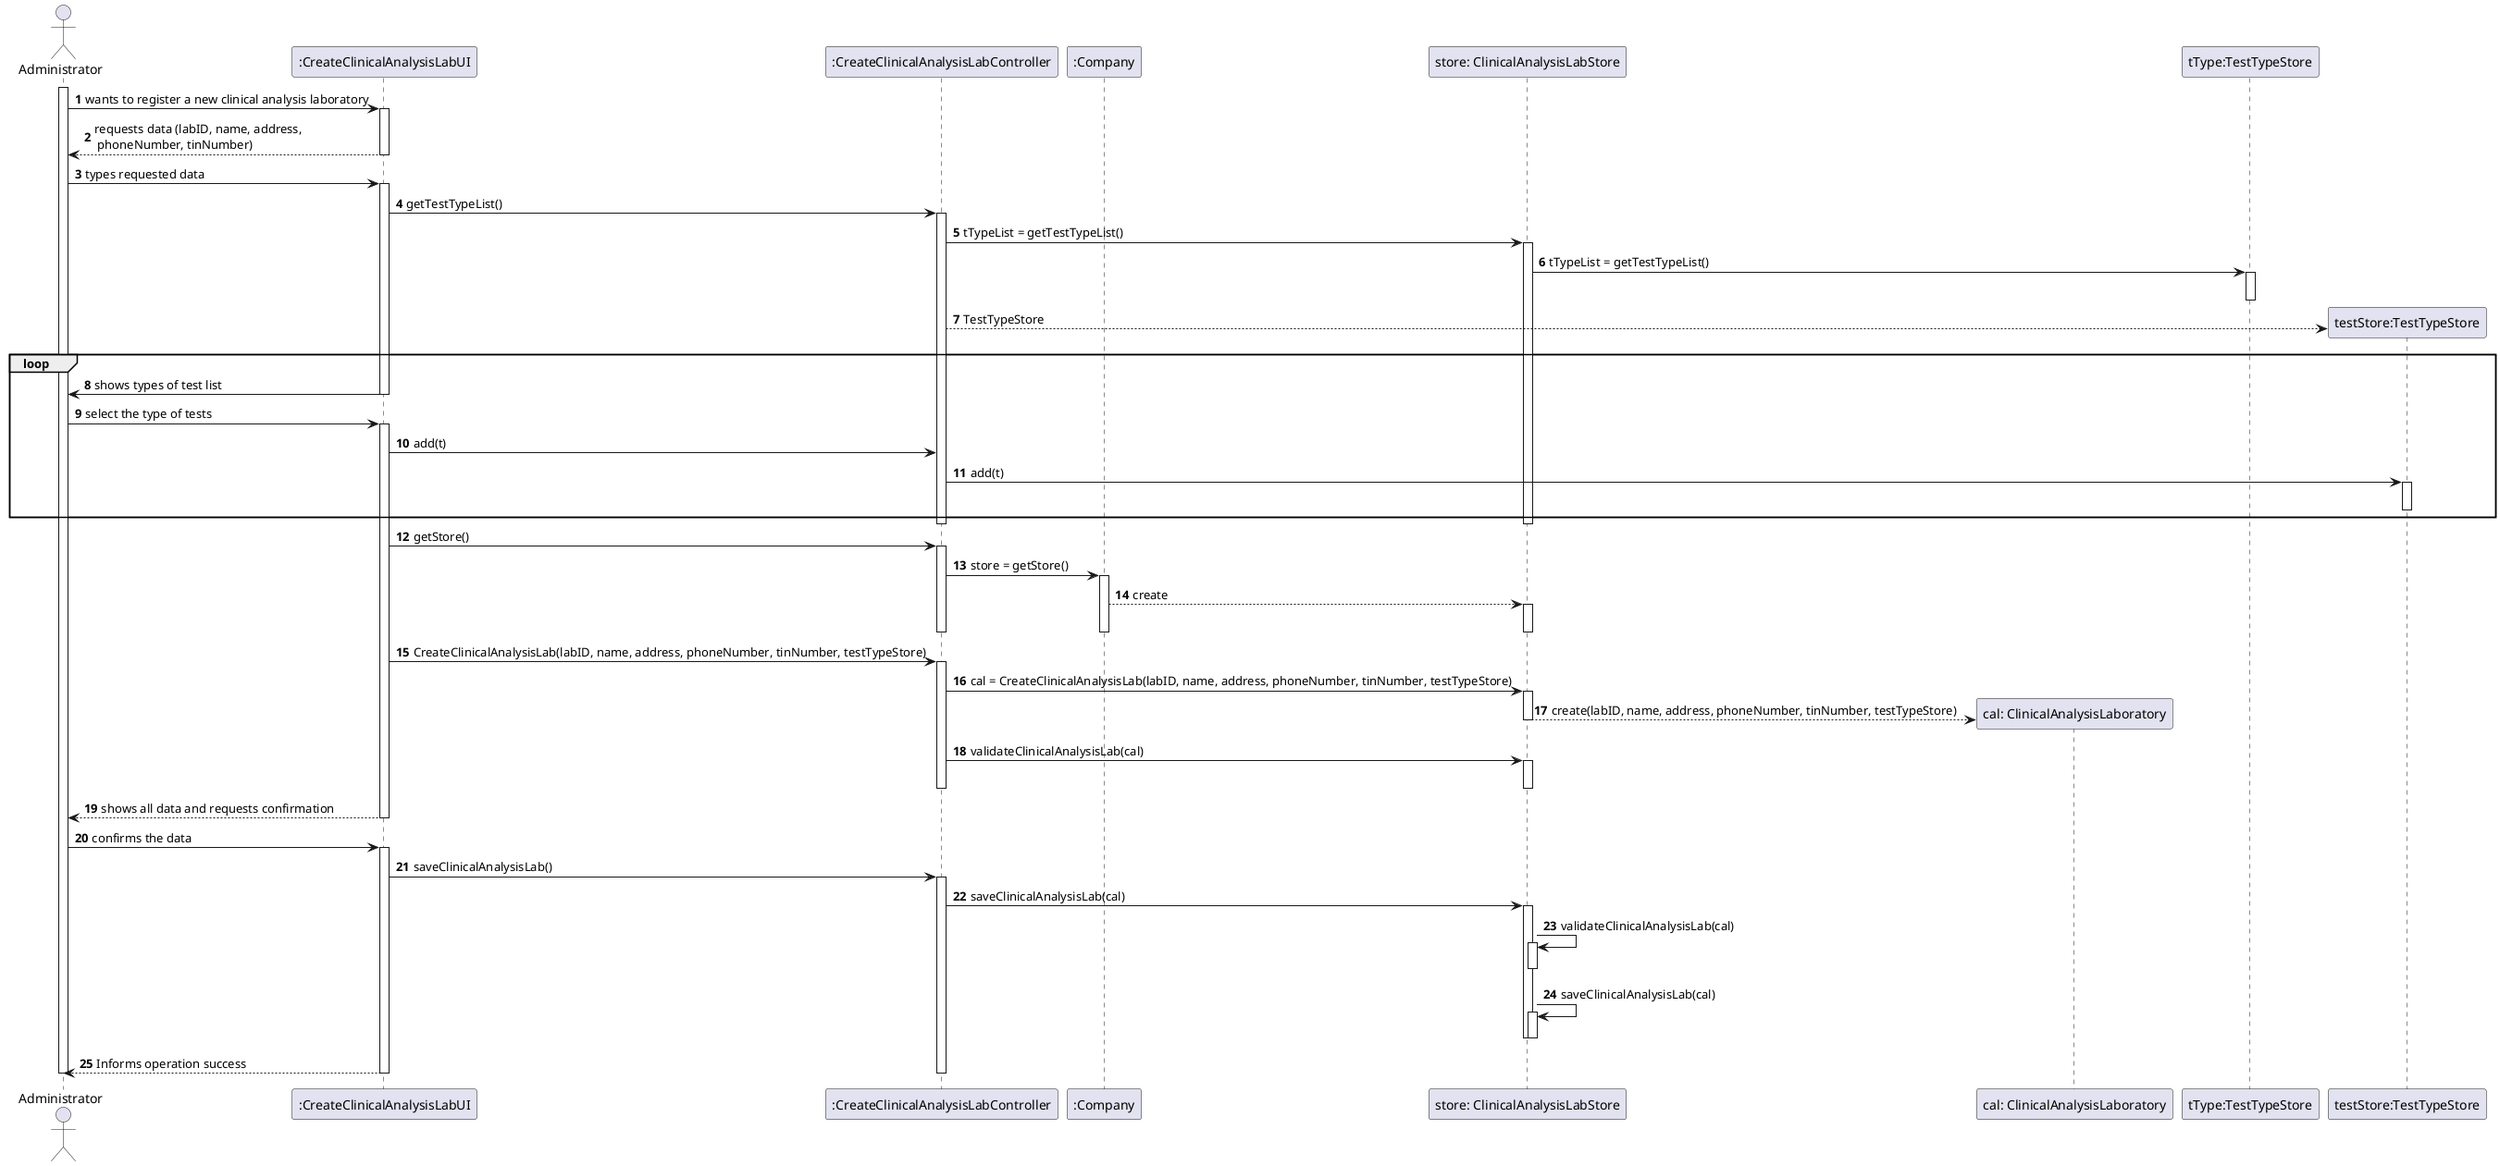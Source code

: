 @startuml
'https://plantuml.com/sequence-diagram
autonumber
actor Administrator as A
participant ":CreateClinicalAnalysisLabUI" as UI
participant ":CreateClinicalAnalysisLabController" as CTRL
participant ":Company" as C
participant "store: ClinicalAnalysisLabStore" as STO
participant "cal: ClinicalAnalysisLaboratory" as CAL
participant "tType:TestTypeStore" as TT
participant "testStore:TestTypeStore" as TT1

activate A
A -> UI: wants to register a new clinical analysis laboratory
activate UI
UI --> A: requests data (labID, name, address,\n phoneNumber, tinNumber)
deactivate UI
A -> UI: types requested data
activate UI
UI -> CTRL: getTestTypeList()
activate CTRL
CTRL -> STO : tTypeList = getTestTypeList()
activate STO
STO->TT: tTypeList = getTestTypeList()
activate TT
deactivate TT
CTRL --> TT1 **: TestTypeStore
loop
UI -> A: shows types of test list
deactivate UI
A -> UI: select the type of tests
activate UI
UI -> CTRL: add(t)
CTRL -> TT1: add(t)
activate TT1
deactivate TT1
end
deactivate STO
deactivate CTRL
UI -> CTRL : getStore()
activate CTRL
CTRL -> C: store = getStore()
activate C
C --> STO: create
activate STO
deactivate STO
deactivate C
deactivate CTRL

UI -> CTRL : CreateClinicalAnalysisLab(labID, name, address, phoneNumber, tinNumber, testTypeStore)
activate CTRL
CTRL -> STO: cal = CreateClinicalAnalysisLab(labID, name, address, phoneNumber, tinNumber, testTypeStore)
activate STO
STO --> CAL** : create(labID, name, address, phoneNumber, tinNumber, testTypeStore)

deactivate STO
CTRL -> STO: validateClinicalAnalysisLab(cal)
activate STO
deactivate STO
deactivate CTRL

deactivate C
deactivate CTRL

UI --> A: shows all data and requests confirmation
deactivate CTRL
deactivate UI
A -> UI: confirms the data
activate UI
UI-> CTRL : saveClinicalAnalysisLab()
activate CTRL
CTRL -> STO: saveClinicalAnalysisLab(cal)
activate STO
STO -> STO : validateClinicalAnalysisLab(cal)
activate STO
deactivate STO
STO -> STO : saveClinicalAnalysisLab(cal)
activate STO
deactivate STO
deactivate STO
UI --> A : Informs operation success
deactivate CTRL
deactivate UI
deactivate A
@enduml